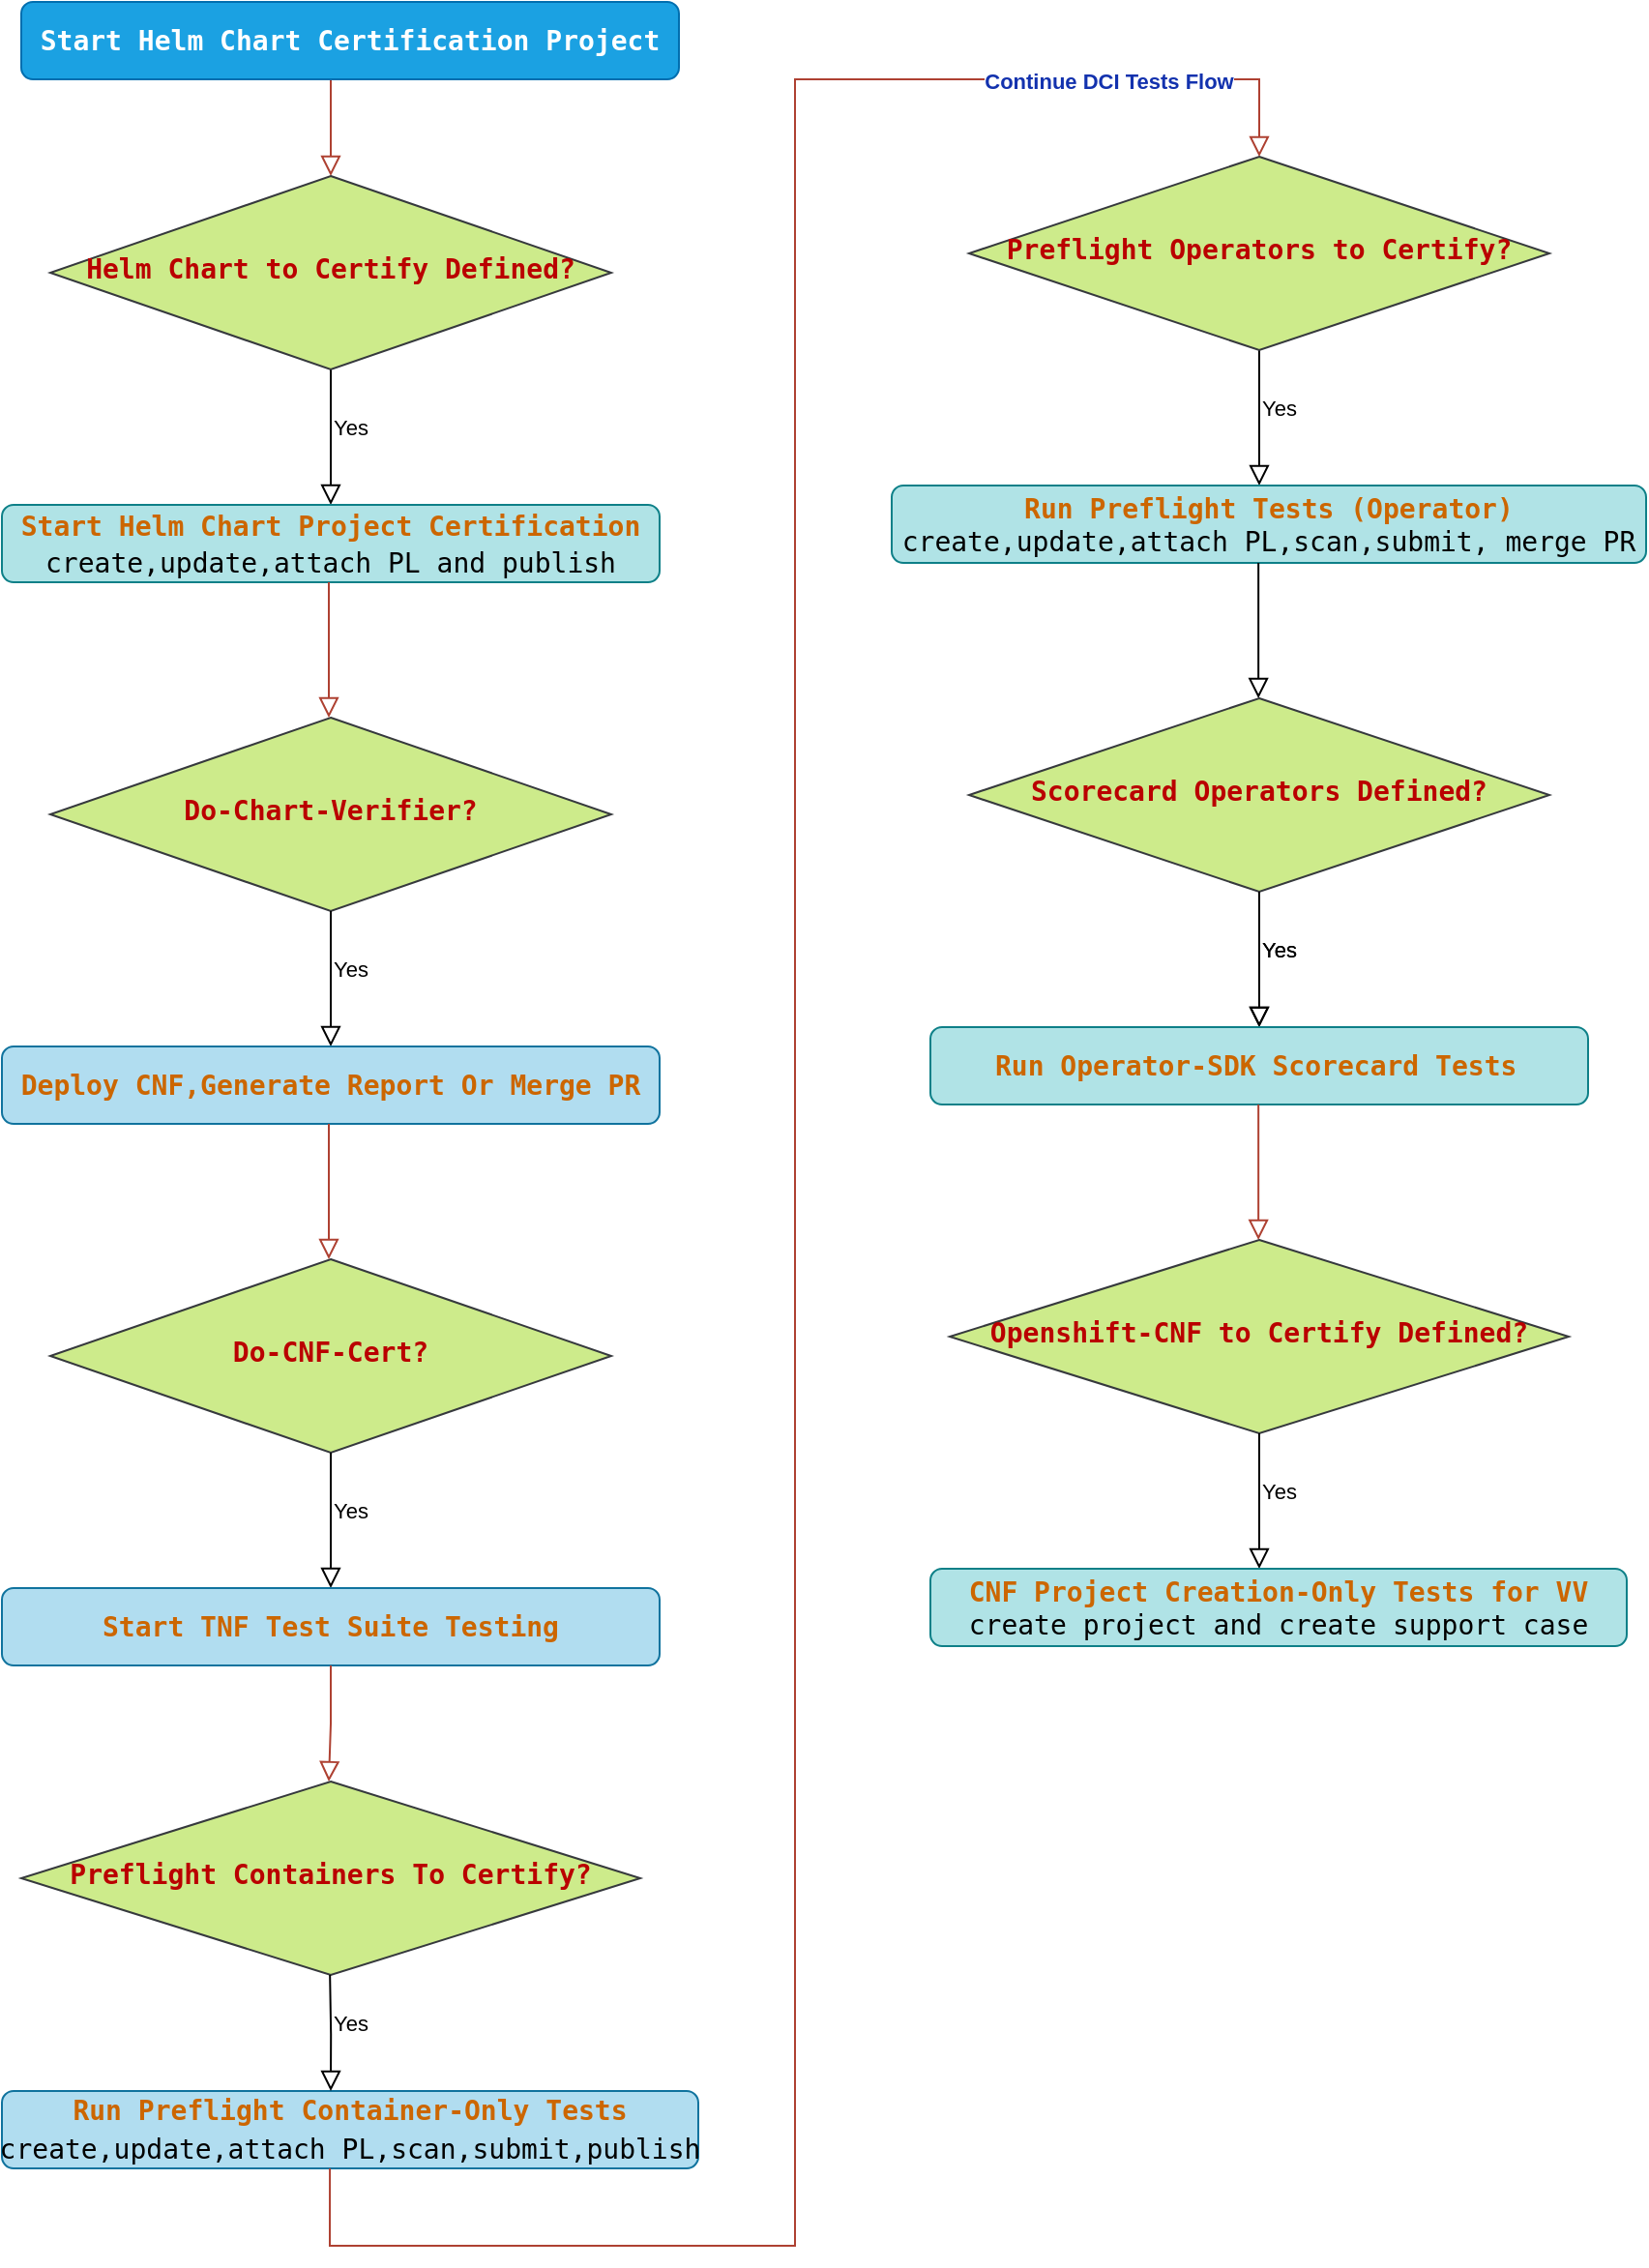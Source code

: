 <mxfile version="24.2.3" type="github">
  <diagram id="C5RBs43oDa-KdzZeNtuy" name="Page-1">
    <mxGraphModel dx="2625" dy="624" grid="1" gridSize="10" guides="1" tooltips="1" connect="1" arrows="1" fold="1" page="1" pageScale="1" pageWidth="1169" pageHeight="827" background="none" math="0" shadow="0">
      <root>
        <mxCell id="WIyWlLk6GJQsqaUBKTNV-0" />
        <mxCell id="WIyWlLk6GJQsqaUBKTNV-1" parent="WIyWlLk6GJQsqaUBKTNV-0" />
        <mxCell id="WIyWlLk6GJQsqaUBKTNV-2" value="" style="rounded=0;html=1;jettySize=auto;orthogonalLoop=1;fontSize=11;endArrow=block;endFill=0;endSize=8;strokeWidth=1;shadow=0;labelBackgroundColor=none;edgeStyle=orthogonalEdgeStyle;exitX=0.421;exitY=0.975;exitDx=0;exitDy=0;exitPerimeter=0;fillColor=#fad9d5;strokeColor=#ae4132;" parent="WIyWlLk6GJQsqaUBKTNV-1" source="WIyWlLk6GJQsqaUBKTNV-3" target="WIyWlLk6GJQsqaUBKTNV-6" edge="1">
          <mxGeometry relative="1" as="geometry">
            <Array as="points">
              <mxPoint x="-120" y="39" />
            </Array>
          </mxGeometry>
        </mxCell>
        <mxCell id="WIyWlLk6GJQsqaUBKTNV-3" value="&lt;div style=&quot;font-family: &amp;quot;Droid Sans Mono&amp;quot;, &amp;quot;monospace&amp;quot;, monospace; font-size: 14px; line-height: 19px; white-space: pre;&quot;&gt;&lt;span style=&quot;&quot;&gt;&lt;b&gt;Start Helm Chart Certification Project&lt;/b&gt;&lt;/span&gt;&lt;/div&gt;" style="rounded=1;whiteSpace=wrap;html=1;fontSize=12;glass=0;strokeWidth=1;shadow=0;labelBackgroundColor=none;fillStyle=solid;fillColor=#1ba1e2;fontColor=#ffffff;strokeColor=#006EAF;" parent="WIyWlLk6GJQsqaUBKTNV-1" vertex="1">
          <mxGeometry x="-280" width="340" height="40" as="geometry" />
        </mxCell>
        <mxCell id="WIyWlLk6GJQsqaUBKTNV-4" value="Yes" style="rounded=0;html=1;jettySize=auto;orthogonalLoop=1;fontSize=11;endArrow=block;endFill=0;endSize=8;strokeWidth=1;shadow=0;labelBackgroundColor=none;edgeStyle=orthogonalEdgeStyle;exitX=0.5;exitY=1;exitDx=0;exitDy=0;entryX=0.5;entryY=0;entryDx=0;entryDy=0;" parent="WIyWlLk6GJQsqaUBKTNV-1" source="WIyWlLk6GJQsqaUBKTNV-6" edge="1">
          <mxGeometry x="-0.149" y="10" relative="1" as="geometry">
            <mxPoint as="offset" />
            <mxPoint x="-126" y="310" as="sourcePoint" />
            <mxPoint x="-120" y="260" as="targetPoint" />
          </mxGeometry>
        </mxCell>
        <mxCell id="WyB8OwPmQHxBie55gEyc-1" style="edgeStyle=orthogonalEdgeStyle;rounded=0;orthogonalLoop=1;jettySize=auto;html=1;exitX=0.5;exitY=0;exitDx=0;exitDy=0;" edge="1" parent="WIyWlLk6GJQsqaUBKTNV-1" source="WIyWlLk6GJQsqaUBKTNV-6">
          <mxGeometry relative="1" as="geometry">
            <mxPoint x="-120" y="120" as="targetPoint" />
          </mxGeometry>
        </mxCell>
        <mxCell id="WIyWlLk6GJQsqaUBKTNV-6" value="&lt;div style=&quot;font-family: &amp;quot;Droid Sans Mono&amp;quot;, &amp;quot;monospace&amp;quot;, monospace; line-height: 19px; white-space: pre;&quot;&gt;&lt;div style=&quot;font-size: 14px; line-height: 19px;&quot;&gt;&lt;b style=&quot;&quot;&gt;&lt;font color=&quot;rgba(0, 0, 0, 0)&quot;&gt;Helm Chart to Certify Defined?&lt;/font&gt;&lt;/b&gt;&lt;/div&gt;&lt;/div&gt;" style="rhombus;whiteSpace=wrap;html=1;shadow=0;fontFamily=Helvetica;fontSize=12;align=center;strokeWidth=1;spacing=6;spacingTop=-4;fillColor=#cdeb8b;strokeColor=#36393d;rounded=0;labelBackgroundColor=none;" parent="WIyWlLk6GJQsqaUBKTNV-1" vertex="1">
          <mxGeometry x="-265" y="90" width="290" height="100" as="geometry" />
        </mxCell>
        <mxCell id="WyB8OwPmQHxBie55gEyc-6" value="&lt;div style=&quot;font-family: &amp;quot;Droid Sans Mono&amp;quot;, &amp;quot;monospace&amp;quot;, monospace; font-size: 14px; line-height: 19px; white-space: pre;&quot;&gt;&lt;b&gt;&lt;font color=&quot;#cc6600&quot;&gt;Start Helm Chart Project Certification&lt;br&gt;&lt;/font&gt;&lt;/b&gt;create,update,attach PL and publish&lt;/div&gt;" style="rounded=1;whiteSpace=wrap;html=1;fontSize=12;glass=0;strokeWidth=1;shadow=0;labelBackgroundColor=none;fillStyle=solid;fillColor=#b0e3e6;strokeColor=#0e8088;" vertex="1" parent="WIyWlLk6GJQsqaUBKTNV-1">
          <mxGeometry x="-290" y="260" width="340" height="40" as="geometry" />
        </mxCell>
        <mxCell id="WyB8OwPmQHxBie55gEyc-7" style="edgeStyle=orthogonalEdgeStyle;rounded=0;orthogonalLoop=1;jettySize=auto;html=1;exitX=0.5;exitY=1;exitDx=0;exitDy=0;" edge="1" parent="WIyWlLk6GJQsqaUBKTNV-1" source="WyB8OwPmQHxBie55gEyc-6" target="WyB8OwPmQHxBie55gEyc-6">
          <mxGeometry relative="1" as="geometry" />
        </mxCell>
        <mxCell id="WyB8OwPmQHxBie55gEyc-10" value="&lt;div style=&quot;font-family: &amp;quot;Droid Sans Mono&amp;quot;, &amp;quot;monospace&amp;quot;, monospace; line-height: 19px; white-space: pre;&quot;&gt;&lt;div style=&quot;font-size: 14px; line-height: 19px;&quot;&gt;&lt;b style=&quot;&quot;&gt;&lt;font color=&quot;rgba(0, 0, 0, 0)&quot;&gt;Do-Chart-Verifier?&lt;/font&gt;&lt;/b&gt;&lt;/div&gt;&lt;/div&gt;" style="rhombus;whiteSpace=wrap;html=1;shadow=0;fontFamily=Helvetica;fontSize=12;align=center;strokeWidth=1;spacing=6;spacingTop=-4;fillColor=#cdeb8b;strokeColor=#36393d;rounded=0;labelBackgroundColor=none;" vertex="1" parent="WIyWlLk6GJQsqaUBKTNV-1">
          <mxGeometry x="-265" y="370" width="290" height="100" as="geometry" />
        </mxCell>
        <mxCell id="WyB8OwPmQHxBie55gEyc-12" value="Yes" style="rounded=0;html=1;jettySize=auto;orthogonalLoop=1;fontSize=11;endArrow=block;endFill=0;endSize=8;strokeWidth=1;shadow=0;labelBackgroundColor=none;edgeStyle=orthogonalEdgeStyle;exitX=0.5;exitY=1;exitDx=0;exitDy=0;entryX=0.5;entryY=0;entryDx=0;entryDy=0;" edge="1" source="WyB8OwPmQHxBie55gEyc-10" parent="WIyWlLk6GJQsqaUBKTNV-1">
          <mxGeometry x="-0.149" y="10" relative="1" as="geometry">
            <mxPoint as="offset" />
            <mxPoint x="-126" y="590" as="sourcePoint" />
            <mxPoint x="-120" y="540" as="targetPoint" />
          </mxGeometry>
        </mxCell>
        <mxCell id="WyB8OwPmQHxBie55gEyc-16" value="" style="rounded=0;html=1;jettySize=auto;orthogonalLoop=1;fontSize=11;endArrow=block;endFill=0;endSize=8;strokeWidth=1;shadow=0;labelBackgroundColor=none;edgeStyle=orthogonalEdgeStyle;exitX=0.5;exitY=1;exitDx=0;exitDy=0;entryX=0.5;entryY=0;entryDx=0;entryDy=0;fillColor=#fad9d5;strokeColor=#ae4132;" edge="1" parent="WIyWlLk6GJQsqaUBKTNV-1">
          <mxGeometry x="-0.143" y="21" relative="1" as="geometry">
            <mxPoint as="offset" />
            <mxPoint x="-121" y="300" as="sourcePoint" />
            <mxPoint x="-121" y="370" as="targetPoint" />
          </mxGeometry>
        </mxCell>
        <mxCell id="WyB8OwPmQHxBie55gEyc-17" value="&lt;div style=&quot;font-family: &amp;quot;Droid Sans Mono&amp;quot;, &amp;quot;monospace&amp;quot;, monospace; font-size: 14px; line-height: 19px; white-space: pre;&quot;&gt;&lt;b&gt;&lt;font color=&quot;#cc6600&quot;&gt;Deploy CNF,Generate Report Or Merge PR&lt;/font&gt;&lt;/b&gt;&lt;br&gt;&lt;/div&gt;" style="rounded=1;whiteSpace=wrap;html=1;fontSize=12;glass=0;strokeWidth=1;shadow=0;labelBackgroundColor=none;fillStyle=solid;fillColor=#b1ddf0;strokeColor=#10739e;" vertex="1" parent="WIyWlLk6GJQsqaUBKTNV-1">
          <mxGeometry x="-290" y="540" width="340" height="40" as="geometry" />
        </mxCell>
        <mxCell id="WyB8OwPmQHxBie55gEyc-18" value="&lt;div style=&quot;font-family: &amp;quot;Droid Sans Mono&amp;quot;, &amp;quot;monospace&amp;quot;, monospace; line-height: 19px; white-space: pre;&quot;&gt;&lt;div style=&quot;font-size: 14px; line-height: 19px;&quot;&gt;&lt;b style=&quot;&quot;&gt;&lt;font color=&quot;rgba(0, 0, 0, 0)&quot;&gt;Do-CNF-Cert?&lt;/font&gt;&lt;/b&gt;&lt;/div&gt;&lt;/div&gt;" style="rhombus;whiteSpace=wrap;html=1;shadow=0;fontFamily=Helvetica;fontSize=12;align=center;strokeWidth=1;spacing=6;spacingTop=-4;fillColor=#cdeb8b;strokeColor=#36393d;rounded=0;labelBackgroundColor=none;" vertex="1" parent="WIyWlLk6GJQsqaUBKTNV-1">
          <mxGeometry x="-265" y="650" width="290" height="100" as="geometry" />
        </mxCell>
        <mxCell id="WyB8OwPmQHxBie55gEyc-19" value="" style="rounded=0;html=1;jettySize=auto;orthogonalLoop=1;fontSize=11;endArrow=block;endFill=0;endSize=8;strokeWidth=1;shadow=0;labelBackgroundColor=none;edgeStyle=orthogonalEdgeStyle;exitX=0.5;exitY=1;exitDx=0;exitDy=0;entryX=0.5;entryY=0;entryDx=0;entryDy=0;fillColor=#fad9d5;strokeColor=#ae4132;" edge="1" parent="WIyWlLk6GJQsqaUBKTNV-1">
          <mxGeometry x="-0.149" y="10" relative="1" as="geometry">
            <mxPoint as="offset" />
            <mxPoint x="-121" y="580" as="sourcePoint" />
            <mxPoint x="-121" y="650" as="targetPoint" />
          </mxGeometry>
        </mxCell>
        <mxCell id="WyB8OwPmQHxBie55gEyc-20" value="Yes" style="rounded=0;html=1;jettySize=auto;orthogonalLoop=1;fontSize=11;endArrow=block;endFill=0;endSize=8;strokeWidth=1;shadow=0;labelBackgroundColor=none;edgeStyle=orthogonalEdgeStyle;exitX=0.5;exitY=1;exitDx=0;exitDy=0;entryX=0.5;entryY=0;entryDx=0;entryDy=0;" edge="1" source="WyB8OwPmQHxBie55gEyc-18" parent="WIyWlLk6GJQsqaUBKTNV-1">
          <mxGeometry x="-0.149" y="10" relative="1" as="geometry">
            <mxPoint as="offset" />
            <mxPoint x="-126" y="870" as="sourcePoint" />
            <mxPoint x="-120" y="820" as="targetPoint" />
          </mxGeometry>
        </mxCell>
        <mxCell id="WyB8OwPmQHxBie55gEyc-21" value="&lt;div style=&quot;font-family: &amp;quot;Droid Sans Mono&amp;quot;, &amp;quot;monospace&amp;quot;, monospace; font-size: 14px; line-height: 19px; white-space: pre;&quot;&gt;&lt;b&gt;&lt;font color=&quot;#cc6600&quot;&gt;Start TNF Test Suite Testing&lt;/font&gt;&lt;/b&gt;&lt;br&gt;&lt;/div&gt;" style="rounded=1;whiteSpace=wrap;html=1;fontSize=12;glass=0;strokeWidth=1;shadow=0;labelBackgroundColor=none;fillStyle=solid;fillColor=#b1ddf0;strokeColor=#10739e;" vertex="1" parent="WIyWlLk6GJQsqaUBKTNV-1">
          <mxGeometry x="-290" y="820" width="340" height="40" as="geometry" />
        </mxCell>
        <mxCell id="WyB8OwPmQHxBie55gEyc-24" value="" style="rounded=0;html=1;jettySize=auto;orthogonalLoop=1;fontSize=11;endArrow=block;endFill=0;endSize=8;strokeWidth=1;shadow=0;labelBackgroundColor=none;edgeStyle=orthogonalEdgeStyle;exitX=0.5;exitY=1;exitDx=0;exitDy=0;entryX=0.5;entryY=0;entryDx=0;entryDy=0;fillColor=#fad9d5;strokeColor=#ae4132;" edge="1" parent="WIyWlLk6GJQsqaUBKTNV-1" source="WyB8OwPmQHxBie55gEyc-21">
          <mxGeometry x="-0.146" y="10" relative="1" as="geometry">
            <mxPoint as="offset" />
            <mxPoint x="-121" y="850" as="sourcePoint" />
            <mxPoint x="-121" y="920" as="targetPoint" />
          </mxGeometry>
        </mxCell>
        <mxCell id="WyB8OwPmQHxBie55gEyc-25" value="&lt;div style=&quot;font-family: &amp;quot;Droid Sans Mono&amp;quot;, &amp;quot;monospace&amp;quot;, monospace; line-height: 19px; white-space: pre;&quot;&gt;&lt;div style=&quot;font-size: 14px; line-height: 19px;&quot;&gt;&lt;b style=&quot;&quot;&gt;&lt;font color=&quot;rgba(0, 0, 0, 0)&quot;&gt;Preflight Containers To Certify?&lt;/font&gt;&lt;/b&gt;&lt;/div&gt;&lt;/div&gt;" style="rhombus;whiteSpace=wrap;html=1;shadow=0;fontFamily=Helvetica;fontSize=12;align=center;strokeWidth=1;spacing=6;spacingTop=-4;fillColor=#cdeb8b;strokeColor=#36393d;rounded=0;labelBackgroundColor=none;" vertex="1" parent="WIyWlLk6GJQsqaUBKTNV-1">
          <mxGeometry x="-280" y="920" width="320" height="100" as="geometry" />
        </mxCell>
        <mxCell id="WyB8OwPmQHxBie55gEyc-30" value="&lt;div style=&quot;line-height: 19px;&quot;&gt;&lt;font face=&quot;Droid Sans Mono, monospace, monospace&quot; color=&quot;#cc6600&quot;&gt;&lt;span style=&quot;white-space: pre; font-size: 14px;&quot;&gt;&lt;b&gt;Run Preflight Container-Only Tests&lt;br&gt;&lt;/b&gt;&lt;/span&gt;&lt;/font&gt;&lt;/div&gt;&lt;div style=&quot;line-height: 19px;&quot;&gt;&lt;span style=&quot;font-family: &amp;quot;Droid Sans Mono&amp;quot;, &amp;quot;monospace&amp;quot;, monospace; font-size: 14px; white-space: pre;&quot;&gt;create,update,attach PL,scan,submit,publish&lt;/span&gt;&lt;font face=&quot;Droid Sans Mono, monospace, monospace&quot; color=&quot;#cc6600&quot;&gt;&lt;span style=&quot;white-space: pre; font-size: 14px;&quot;&gt;&lt;b&gt;&lt;br&gt;&lt;/b&gt;&lt;/span&gt;&lt;/font&gt;&lt;/div&gt;" style="rounded=1;whiteSpace=wrap;html=1;fontSize=12;glass=0;strokeWidth=1;shadow=0;labelBackgroundColor=none;fillStyle=solid;fillColor=#b1ddf0;strokeColor=#10739e;" vertex="1" parent="WIyWlLk6GJQsqaUBKTNV-1">
          <mxGeometry x="-290" y="1080" width="360" height="40" as="geometry" />
        </mxCell>
        <mxCell id="WyB8OwPmQHxBie55gEyc-35" value="Yes" style="rounded=0;html=1;jettySize=auto;orthogonalLoop=1;fontSize=11;endArrow=block;endFill=0;endSize=8;strokeWidth=1;shadow=0;labelBackgroundColor=none;edgeStyle=orthogonalEdgeStyle;exitX=0.5;exitY=1;exitDx=0;exitDy=0;" edge="1" parent="WIyWlLk6GJQsqaUBKTNV-1">
          <mxGeometry x="-0.149" y="10" relative="1" as="geometry">
            <mxPoint as="offset" />
            <mxPoint x="-120.42" y="1020" as="sourcePoint" />
            <mxPoint x="-120" y="1080" as="targetPoint" />
          </mxGeometry>
        </mxCell>
        <mxCell id="WyB8OwPmQHxBie55gEyc-37" value="" style="rounded=0;html=1;jettySize=auto;orthogonalLoop=1;fontSize=11;endArrow=block;endFill=0;endSize=8;strokeWidth=1;shadow=0;labelBackgroundColor=none;edgeStyle=orthogonalEdgeStyle;exitX=0.5;exitY=1;exitDx=0;exitDy=0;strokeColor=#ae4132;fillColor=#fad9d5;" edge="1" parent="WIyWlLk6GJQsqaUBKTNV-1">
          <mxGeometry x="-0.149" y="10" relative="1" as="geometry">
            <mxPoint as="offset" />
            <mxPoint x="-120.46" y="1120" as="sourcePoint" />
            <mxPoint x="360" y="80" as="targetPoint" />
            <Array as="points">
              <mxPoint x="-120" y="1160" />
              <mxPoint x="120" y="1160" />
              <mxPoint x="120" y="40" />
            </Array>
          </mxGeometry>
        </mxCell>
        <mxCell id="WyB8OwPmQHxBie55gEyc-41" value="&lt;font color=&quot;#1332ae&quot;&gt;&lt;b&gt;Continue DCI Tests Flow&lt;/b&gt;&lt;/font&gt;" style="edgeLabel;html=1;align=center;verticalAlign=middle;resizable=0;points=[];" vertex="1" connectable="0" parent="WyB8OwPmQHxBie55gEyc-37">
          <mxGeometry x="0.859" y="-1" relative="1" as="geometry">
            <mxPoint as="offset" />
          </mxGeometry>
        </mxCell>
        <mxCell id="WyB8OwPmQHxBie55gEyc-44" value="Yes" style="rounded=0;html=1;jettySize=auto;orthogonalLoop=1;fontSize=11;endArrow=block;endFill=0;endSize=8;strokeWidth=1;shadow=0;labelBackgroundColor=none;edgeStyle=orthogonalEdgeStyle;exitX=0.5;exitY=1;exitDx=0;exitDy=0;entryX=0.5;entryY=0;entryDx=0;entryDy=0;" edge="1" parent="WIyWlLk6GJQsqaUBKTNV-1" source="WyB8OwPmQHxBie55gEyc-45">
          <mxGeometry x="-0.149" y="10" relative="1" as="geometry">
            <mxPoint as="offset" />
            <mxPoint x="354" y="300" as="sourcePoint" />
            <mxPoint x="360" y="250" as="targetPoint" />
          </mxGeometry>
        </mxCell>
        <mxCell id="WyB8OwPmQHxBie55gEyc-45" value="&lt;div style=&quot;line-height: 19px;&quot;&gt;&lt;div style=&quot;line-height: 19px;&quot;&gt;&lt;font face=&quot;Droid Sans Mono, monospace, monospace&quot; color=&quot;#ba0000&quot;&gt;&lt;span style=&quot;font-size: 14px; white-space: pre;&quot;&gt;&lt;b&gt;Preflight Operators to Certify?&lt;br/&gt;&lt;/b&gt;&lt;/span&gt;&lt;/font&gt;&lt;/div&gt;&lt;/div&gt;" style="rhombus;whiteSpace=wrap;html=1;shadow=0;fontFamily=Helvetica;fontSize=12;align=center;strokeWidth=1;spacing=6;spacingTop=-4;fillColor=#cdeb8b;strokeColor=#36393d;rounded=0;labelBackgroundColor=none;" vertex="1" parent="WIyWlLk6GJQsqaUBKTNV-1">
          <mxGeometry x="210" y="80" width="300" height="100" as="geometry" />
        </mxCell>
        <mxCell id="WyB8OwPmQHxBie55gEyc-46" value="&lt;div&gt;&lt;font face=&quot;Droid Sans Mono, monospace, monospace&quot; color=&quot;#cc6600&quot;&gt;&lt;div style=&quot;&quot;&gt;&lt;span style=&quot;font-size: 14px; white-space: pre;&quot;&gt;&lt;b&gt;Run Preflight Tests (Operator)&lt;/b&gt;&lt;/span&gt;&lt;/div&gt;&lt;div style=&quot;&quot;&gt;&lt;span style=&quot;color: rgb(0, 0, 0); font-family: &amp;quot;Droid Sans Mono&amp;quot;, &amp;quot;monospace&amp;quot;, monospace; font-size: 14px; white-space: pre;&quot;&gt;create,update,attach PL,scan,submit, merge PR&lt;/span&gt;&lt;span style=&quot;white-space: pre; font-size: 14px;&quot;&gt;&lt;b&gt;&lt;br&gt;&lt;/b&gt;&lt;/span&gt;&lt;/div&gt;&lt;/font&gt;&lt;/div&gt;" style="rounded=1;whiteSpace=wrap;html=1;fontSize=12;glass=0;strokeWidth=1;shadow=0;labelBackgroundColor=none;fillStyle=solid;fillColor=#b0e3e6;strokeColor=#0e8088;" vertex="1" parent="WIyWlLk6GJQsqaUBKTNV-1">
          <mxGeometry x="170" y="250" width="390" height="40" as="geometry" />
        </mxCell>
        <mxCell id="WyB8OwPmQHxBie55gEyc-49" value="Yes" style="rounded=0;html=1;jettySize=auto;orthogonalLoop=1;fontSize=11;endArrow=block;endFill=0;endSize=8;strokeWidth=1;shadow=0;labelBackgroundColor=none;edgeStyle=orthogonalEdgeStyle;exitX=0.5;exitY=1;exitDx=0;exitDy=0;entryX=0.5;entryY=0;entryDx=0;entryDy=0;" edge="1" parent="WIyWlLk6GJQsqaUBKTNV-1" source="WyB8OwPmQHxBie55gEyc-50">
          <mxGeometry x="-0.149" y="10" relative="1" as="geometry">
            <mxPoint as="offset" />
            <mxPoint x="354" y="580" as="sourcePoint" />
            <mxPoint x="360" y="530" as="targetPoint" />
          </mxGeometry>
        </mxCell>
        <mxCell id="WyB8OwPmQHxBie55gEyc-50" value="&lt;div style=&quot;line-height: 19px;&quot;&gt;&lt;div style=&quot;line-height: 19px;&quot;&gt;&lt;font face=&quot;Droid Sans Mono, monospace, monospace&quot; color=&quot;#ba0000&quot;&gt;&lt;span style=&quot;font-size: 14px; white-space: pre;&quot;&gt;&lt;b&gt;Scorecard Operators Defined?&lt;br/&gt;&lt;/b&gt;&lt;/span&gt;&lt;/font&gt;&lt;/div&gt;&lt;/div&gt;" style="rhombus;whiteSpace=wrap;html=1;shadow=0;fontFamily=Helvetica;fontSize=12;align=center;strokeWidth=1;spacing=6;spacingTop=-4;fillColor=#cdeb8b;strokeColor=#36393d;rounded=0;labelBackgroundColor=none;" vertex="1" parent="WIyWlLk6GJQsqaUBKTNV-1">
          <mxGeometry x="210" y="360" width="300" height="100" as="geometry" />
        </mxCell>
        <mxCell id="WyB8OwPmQHxBie55gEyc-51" value="" style="rounded=0;html=1;jettySize=auto;orthogonalLoop=1;fontSize=11;endArrow=block;endFill=0;endSize=8;strokeWidth=1;shadow=0;labelBackgroundColor=none;edgeStyle=orthogonalEdgeStyle;exitX=0.5;exitY=1;exitDx=0;exitDy=0;entryX=0.5;entryY=0;entryDx=0;entryDy=0;" edge="1" parent="WIyWlLk6GJQsqaUBKTNV-1">
          <mxGeometry x="-0.149" y="10" relative="1" as="geometry">
            <mxPoint as="offset" />
            <mxPoint x="359.58" y="290" as="sourcePoint" />
            <mxPoint x="359.58" y="360" as="targetPoint" />
          </mxGeometry>
        </mxCell>
        <mxCell id="WyB8OwPmQHxBie55gEyc-52" value="Yes" style="rounded=0;html=1;jettySize=auto;orthogonalLoop=1;fontSize=11;endArrow=block;endFill=0;endSize=8;strokeWidth=1;shadow=0;labelBackgroundColor=none;edgeStyle=orthogonalEdgeStyle;exitX=0.5;exitY=1;exitDx=0;exitDy=0;entryX=0.5;entryY=0;entryDx=0;entryDy=0;" edge="1" parent="WIyWlLk6GJQsqaUBKTNV-1">
          <mxGeometry x="-0.149" y="10" relative="1" as="geometry">
            <mxPoint as="offset" />
            <mxPoint x="360" y="460" as="sourcePoint" />
            <mxPoint x="360" y="530" as="targetPoint" />
          </mxGeometry>
        </mxCell>
        <mxCell id="WyB8OwPmQHxBie55gEyc-53" value="&lt;div&gt;&lt;font face=&quot;Droid Sans Mono, monospace, monospace&quot; color=&quot;#cc6600&quot;&gt;&lt;div style=&quot;&quot;&gt;&lt;font style=&quot;background-color: initial;&quot; face=&quot;Droid Sans Mono, monospace, monospace&quot; color=&quot;#cc6600&quot;&gt;&lt;span style=&quot;font-size: 14px; white-space: pre;&quot;&gt;&lt;b&gt;Run Operator-SDK Scorecard Tests&lt;/b&gt;&lt;/span&gt;&lt;/font&gt;&lt;span style=&quot;background-color: initial; color: rgb(0, 0, 0); font-family: Helvetica;&quot;&gt;&amp;nbsp;&lt;/span&gt;&lt;br&gt;&lt;/div&gt;&lt;/font&gt;&lt;/div&gt;" style="rounded=1;whiteSpace=wrap;html=1;fontSize=12;glass=0;strokeWidth=1;shadow=0;labelBackgroundColor=none;fillStyle=solid;fillColor=#b0e3e6;strokeColor=#0e8088;" vertex="1" parent="WIyWlLk6GJQsqaUBKTNV-1">
          <mxGeometry x="190" y="530" width="340" height="40" as="geometry" />
        </mxCell>
        <mxCell id="WyB8OwPmQHxBie55gEyc-54" value="" style="rounded=0;html=1;jettySize=auto;orthogonalLoop=1;fontSize=11;endArrow=block;endFill=0;endSize=8;strokeWidth=1;shadow=0;labelBackgroundColor=none;edgeStyle=orthogonalEdgeStyle;exitX=0.5;exitY=1;exitDx=0;exitDy=0;entryX=0.5;entryY=0;entryDx=0;entryDy=0;strokeColor=#ae4132;fillColor=#fad9d5;" edge="1" parent="WIyWlLk6GJQsqaUBKTNV-1">
          <mxGeometry x="-0.149" y="10" relative="1" as="geometry">
            <mxPoint as="offset" />
            <mxPoint x="359.58" y="570" as="sourcePoint" />
            <mxPoint x="359.58" y="640" as="targetPoint" />
          </mxGeometry>
        </mxCell>
        <mxCell id="WyB8OwPmQHxBie55gEyc-58" value="&lt;div style=&quot;line-height: 19px;&quot;&gt;&lt;div style=&quot;line-height: 19px;&quot;&gt;&lt;font face=&quot;Droid Sans Mono, monospace, monospace&quot; color=&quot;#ba0000&quot;&gt;&lt;span style=&quot;font-size: 14px; white-space: pre;&quot;&gt;&lt;b&gt;Openshift-CNF to Certify Defined?&lt;/b&gt;&lt;/span&gt;&lt;/font&gt;&lt;/div&gt;&lt;/div&gt;" style="rhombus;whiteSpace=wrap;html=1;shadow=0;fontFamily=Helvetica;fontSize=12;align=center;strokeWidth=1;spacing=6;spacingTop=-4;fillColor=#cdeb8b;strokeColor=#36393d;rounded=0;labelBackgroundColor=none;" vertex="1" parent="WIyWlLk6GJQsqaUBKTNV-1">
          <mxGeometry x="200" y="640" width="320" height="100" as="geometry" />
        </mxCell>
        <mxCell id="WyB8OwPmQHxBie55gEyc-59" value="Yes" style="rounded=0;html=1;jettySize=auto;orthogonalLoop=1;fontSize=11;endArrow=block;endFill=0;endSize=8;strokeWidth=1;shadow=0;labelBackgroundColor=none;edgeStyle=orthogonalEdgeStyle;exitX=0.5;exitY=1;exitDx=0;exitDy=0;entryX=0.5;entryY=0;entryDx=0;entryDy=0;" edge="1" parent="WIyWlLk6GJQsqaUBKTNV-1">
          <mxGeometry x="-0.149" y="10" relative="1" as="geometry">
            <mxPoint as="offset" />
            <mxPoint x="360" y="740" as="sourcePoint" />
            <mxPoint x="360" y="810" as="targetPoint" />
          </mxGeometry>
        </mxCell>
        <mxCell id="WyB8OwPmQHxBie55gEyc-60" value="&lt;div&gt;&lt;font face=&quot;Droid Sans Mono, monospace, monospace&quot; color=&quot;#cc6600&quot;&gt;&lt;div style=&quot;&quot;&gt;&lt;span style=&quot;font-size: 14px; white-space: pre;&quot;&gt;&lt;b&gt;CNF Project Creation-Only Tests for VV&lt;br&gt;&lt;/b&gt;&lt;/span&gt;&lt;/div&gt;&lt;div style=&quot;&quot;&gt;&lt;span style=&quot;color: rgb(0, 0, 0); font-family: &amp;quot;Droid Sans Mono&amp;quot;, &amp;quot;monospace&amp;quot;, monospace; font-size: 14px; white-space: pre;&quot;&gt;create project and create support case&lt;/span&gt;&lt;span style=&quot;font-size: 14px; white-space: pre;&quot;&gt;&lt;b&gt;&lt;br&gt;&lt;/b&gt;&lt;/span&gt;&lt;/div&gt;&lt;/font&gt;&lt;/div&gt;" style="rounded=1;whiteSpace=wrap;html=1;fontSize=12;glass=0;strokeWidth=1;shadow=0;labelBackgroundColor=none;fillStyle=solid;fillColor=#b0e3e6;strokeColor=#0e8088;" vertex="1" parent="WIyWlLk6GJQsqaUBKTNV-1">
          <mxGeometry x="190" y="810" width="360" height="40" as="geometry" />
        </mxCell>
      </root>
    </mxGraphModel>
  </diagram>
</mxfile>
